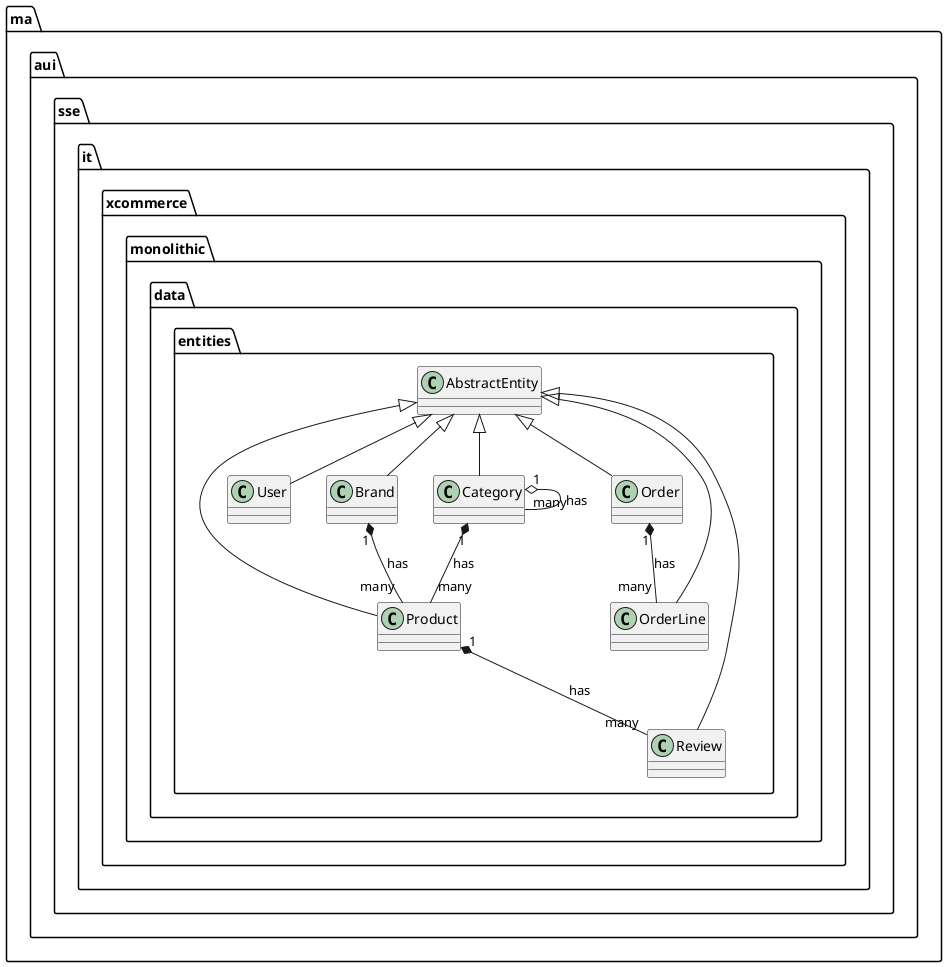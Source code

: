 @startuml EntityClassDiagram
ma.aui.sse.it.xcommerce.monolithic.data.entities.AbstractEntity <|-- ma.aui.sse.it.xcommerce.monolithic.data.entities.Product
ma.aui.sse.it.xcommerce.monolithic.data.entities.AbstractEntity <|-- ma.aui.sse.it.xcommerce.monolithic.data.entities.User
ma.aui.sse.it.xcommerce.monolithic.data.entities.AbstractEntity <|-- ma.aui.sse.it.xcommerce.monolithic.data.entities.Brand
ma.aui.sse.it.xcommerce.monolithic.data.entities.AbstractEntity <|-- ma.aui.sse.it.xcommerce.monolithic.data.entities.Category
ma.aui.sse.it.xcommerce.monolithic.data.entities.AbstractEntity <|-- ma.aui.sse.it.xcommerce.monolithic.data.entities.Order
ma.aui.sse.it.xcommerce.monolithic.data.entities.AbstractEntity <|-- ma.aui.sse.it.xcommerce.monolithic.data.entities.OrderLine
ma.aui.sse.it.xcommerce.monolithic.data.entities.AbstractEntity <|-- ma.aui.sse.it.xcommerce.monolithic.data.entities.Review
ma.aui.sse.it.xcommerce.monolithic.data.entities.Brand "1" *-- "many" ma.aui.sse.it.xcommerce.monolithic.data.entities.Product : has
ma.aui.sse.it.xcommerce.monolithic.data.entities.Product "1" *-- "many" ma.aui.sse.it.xcommerce.monolithic.data.entities.Review : has
ma.aui.sse.it.xcommerce.monolithic.data.entities.Category "1" *-- "many" ma.aui.sse.it.xcommerce.monolithic.data.entities.Product : has
ma.aui.sse.it.xcommerce.monolithic.data.entities.Category "1" o-- "many" ma.aui.sse.it.xcommerce.monolithic.data.entities.Category : has
ma.aui.sse.it.xcommerce.monolithic.data.entities.Order "1" *-- "many" ma.aui.sse.it.xcommerce.monolithic.data.entities.OrderLine : has
@enduml

@startuml RepositoriesServicesClassDiagram
org.springframework.data.repository.CrudRepository <|-- ma.aui.sse.it.xcommerce.monolithic.data.repositories.ProductRepository
org.springframework.data.repository.CrudRepository <|-- ma.aui.sse.it.xcommerce.monolithic.data.repositories.BrandRepository
org.springframework.data.repository.CrudRepository <|-- ma.aui.sse.it.xcommerce.monolithic.data.repositories.CategoryRepository
org.springframework.data.repository.CrudRepository <|-- ma.aui.sse.it.xcommerce.monolithic.data.repositories.UserRepository
org.springframework.data.repository.CrudRepository <|-- ma.aui.sse.it.xcommerce.monolithic.data.repositories.OrderRepository
org.springframework.data.repository.CrudRepository <|-- ma.aui.sse.it.xcommerce.monolithic.data.repositories.ReviewRepository
ma.aui.sse.it.xcommerce.monolithic.services.ShoppingCartService "1" *-- "1" ma.aui.sse.it.xcommerce.monolithic.data.repositories.ProductRepository : uses
ma.aui.sse.it.xcommerce.monolithic.services.OrderService "1" *-- "1" ma.aui.sse.it.xcommerce.monolithic.services.ShoppingCartService : uses
ma.aui.sse.it.xcommerce.monolithic.services.OrderService "1" *-- "1" ma.aui.sse.it.xcommerce.monolithic.data.repositories.UserRepository : uses
ma.aui.sse.it.xcommerce.monolithic.services.OrderService "1" *-- "1" ma.aui.sse.it.xcommerce.monolithic.data.repositories.OrderRepository : uses
@enduml